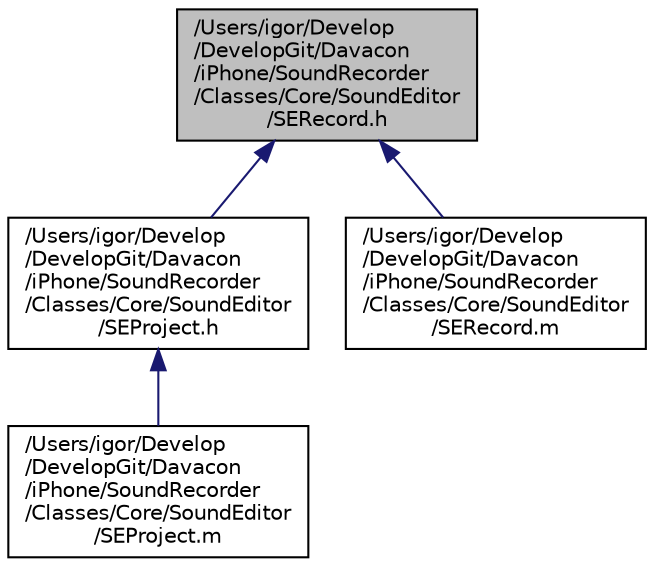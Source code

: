 digraph "/Users/igor/Develop/DevelopGit/Davacon/iPhone/SoundRecorder/Classes/Core/SoundEditor/SERecord.h"
{
  edge [fontname="Helvetica",fontsize="10",labelfontname="Helvetica",labelfontsize="10"];
  node [fontname="Helvetica",fontsize="10",shape=record];
  Node1 [label="/Users/igor/Develop\l/DevelopGit/Davacon\l/iPhone/SoundRecorder\l/Classes/Core/SoundEditor\l/SERecord.h",height=0.2,width=0.4,color="black", fillcolor="grey75", style="filled" fontcolor="black"];
  Node1 -> Node2 [dir="back",color="midnightblue",fontsize="10",style="solid",fontname="Helvetica"];
  Node2 [label="/Users/igor/Develop\l/DevelopGit/Davacon\l/iPhone/SoundRecorder\l/Classes/Core/SoundEditor\l/SEProject.h",height=0.2,width=0.4,color="black", fillcolor="white", style="filled",URL="$_s_e_project_8h.html"];
  Node2 -> Node3 [dir="back",color="midnightblue",fontsize="10",style="solid",fontname="Helvetica"];
  Node3 [label="/Users/igor/Develop\l/DevelopGit/Davacon\l/iPhone/SoundRecorder\l/Classes/Core/SoundEditor\l/SEProject.m",height=0.2,width=0.4,color="black", fillcolor="white", style="filled",URL="$_s_e_project_8m.html"];
  Node1 -> Node4 [dir="back",color="midnightblue",fontsize="10",style="solid",fontname="Helvetica"];
  Node4 [label="/Users/igor/Develop\l/DevelopGit/Davacon\l/iPhone/SoundRecorder\l/Classes/Core/SoundEditor\l/SERecord.m",height=0.2,width=0.4,color="black", fillcolor="white", style="filled",URL="$_s_e_record_8m.html"];
}
